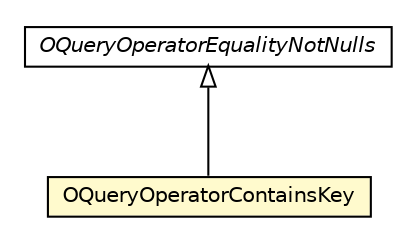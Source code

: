 #!/usr/local/bin/dot
#
# Class diagram 
# Generated by UMLGraph version R5_6-24-gf6e263 (http://www.umlgraph.org/)
#

digraph G {
	edge [fontname="Helvetica",fontsize=10,labelfontname="Helvetica",labelfontsize=10];
	node [fontname="Helvetica",fontsize=10,shape=plaintext];
	nodesep=0.25;
	ranksep=0.5;
	// com.orientechnologies.orient.core.sql.operator.OQueryOperatorEqualityNotNulls
	c2874436 [label=<<table title="com.orientechnologies.orient.core.sql.operator.OQueryOperatorEqualityNotNulls" border="0" cellborder="1" cellspacing="0" cellpadding="2" port="p" href="./OQueryOperatorEqualityNotNulls.html">
		<tr><td><table border="0" cellspacing="0" cellpadding="1">
<tr><td align="center" balign="center"><font face="Helvetica-Oblique"> OQueryOperatorEqualityNotNulls </font></td></tr>
		</table></td></tr>
		</table>>, URL="./OQueryOperatorEqualityNotNulls.html", fontname="Helvetica", fontcolor="black", fontsize=10.0];
	// com.orientechnologies.orient.core.sql.operator.OQueryOperatorContainsKey
	c2874460 [label=<<table title="com.orientechnologies.orient.core.sql.operator.OQueryOperatorContainsKey" border="0" cellborder="1" cellspacing="0" cellpadding="2" port="p" bgcolor="lemonChiffon" href="./OQueryOperatorContainsKey.html">
		<tr><td><table border="0" cellspacing="0" cellpadding="1">
<tr><td align="center" balign="center"> OQueryOperatorContainsKey </td></tr>
		</table></td></tr>
		</table>>, URL="./OQueryOperatorContainsKey.html", fontname="Helvetica", fontcolor="black", fontsize=10.0];
	//com.orientechnologies.orient.core.sql.operator.OQueryOperatorContainsKey extends com.orientechnologies.orient.core.sql.operator.OQueryOperatorEqualityNotNulls
	c2874436:p -> c2874460:p [dir=back,arrowtail=empty];
}

